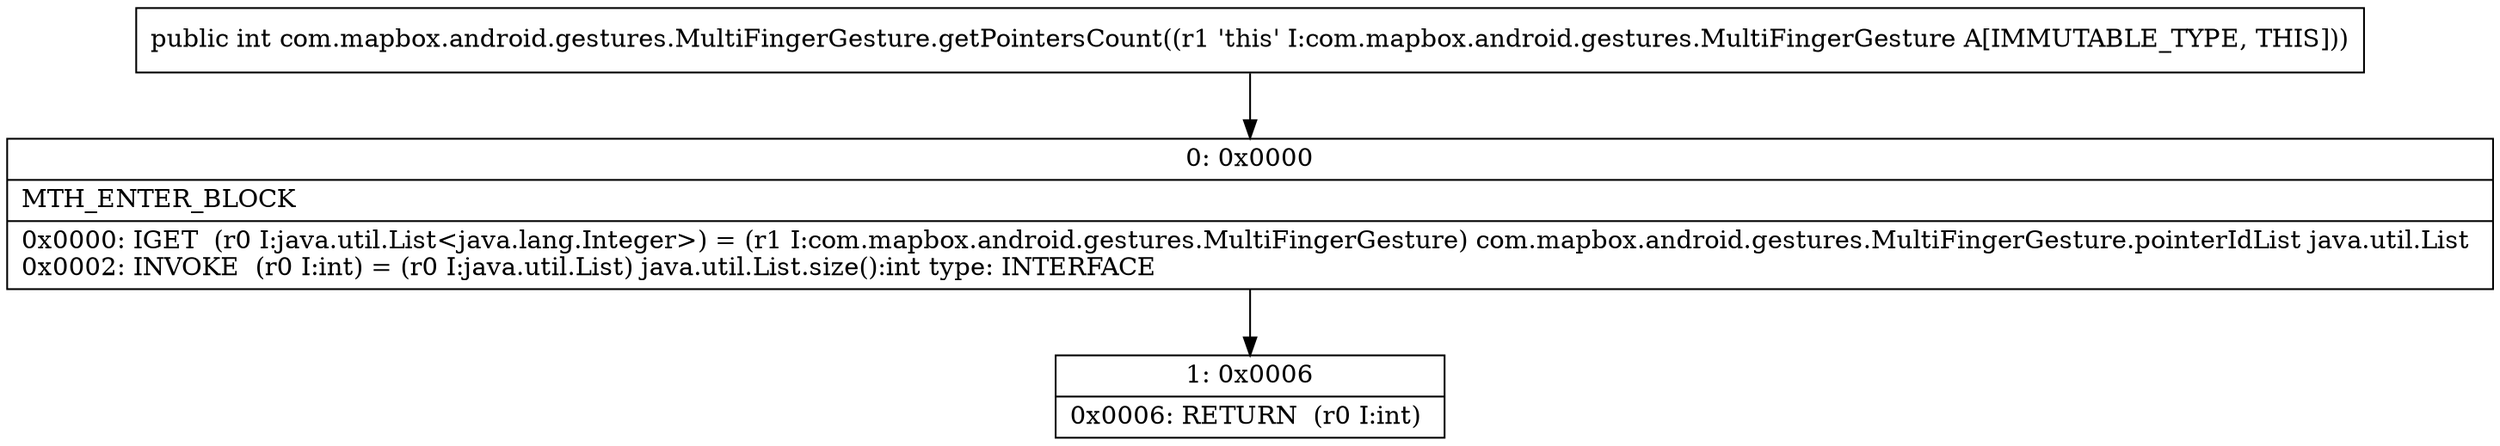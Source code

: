 digraph "CFG forcom.mapbox.android.gestures.MultiFingerGesture.getPointersCount()I" {
Node_0 [shape=record,label="{0\:\ 0x0000|MTH_ENTER_BLOCK\l|0x0000: IGET  (r0 I:java.util.List\<java.lang.Integer\>) = (r1 I:com.mapbox.android.gestures.MultiFingerGesture) com.mapbox.android.gestures.MultiFingerGesture.pointerIdList java.util.List \l0x0002: INVOKE  (r0 I:int) = (r0 I:java.util.List) java.util.List.size():int type: INTERFACE \l}"];
Node_1 [shape=record,label="{1\:\ 0x0006|0x0006: RETURN  (r0 I:int) \l}"];
MethodNode[shape=record,label="{public int com.mapbox.android.gestures.MultiFingerGesture.getPointersCount((r1 'this' I:com.mapbox.android.gestures.MultiFingerGesture A[IMMUTABLE_TYPE, THIS])) }"];
MethodNode -> Node_0;
Node_0 -> Node_1;
}

